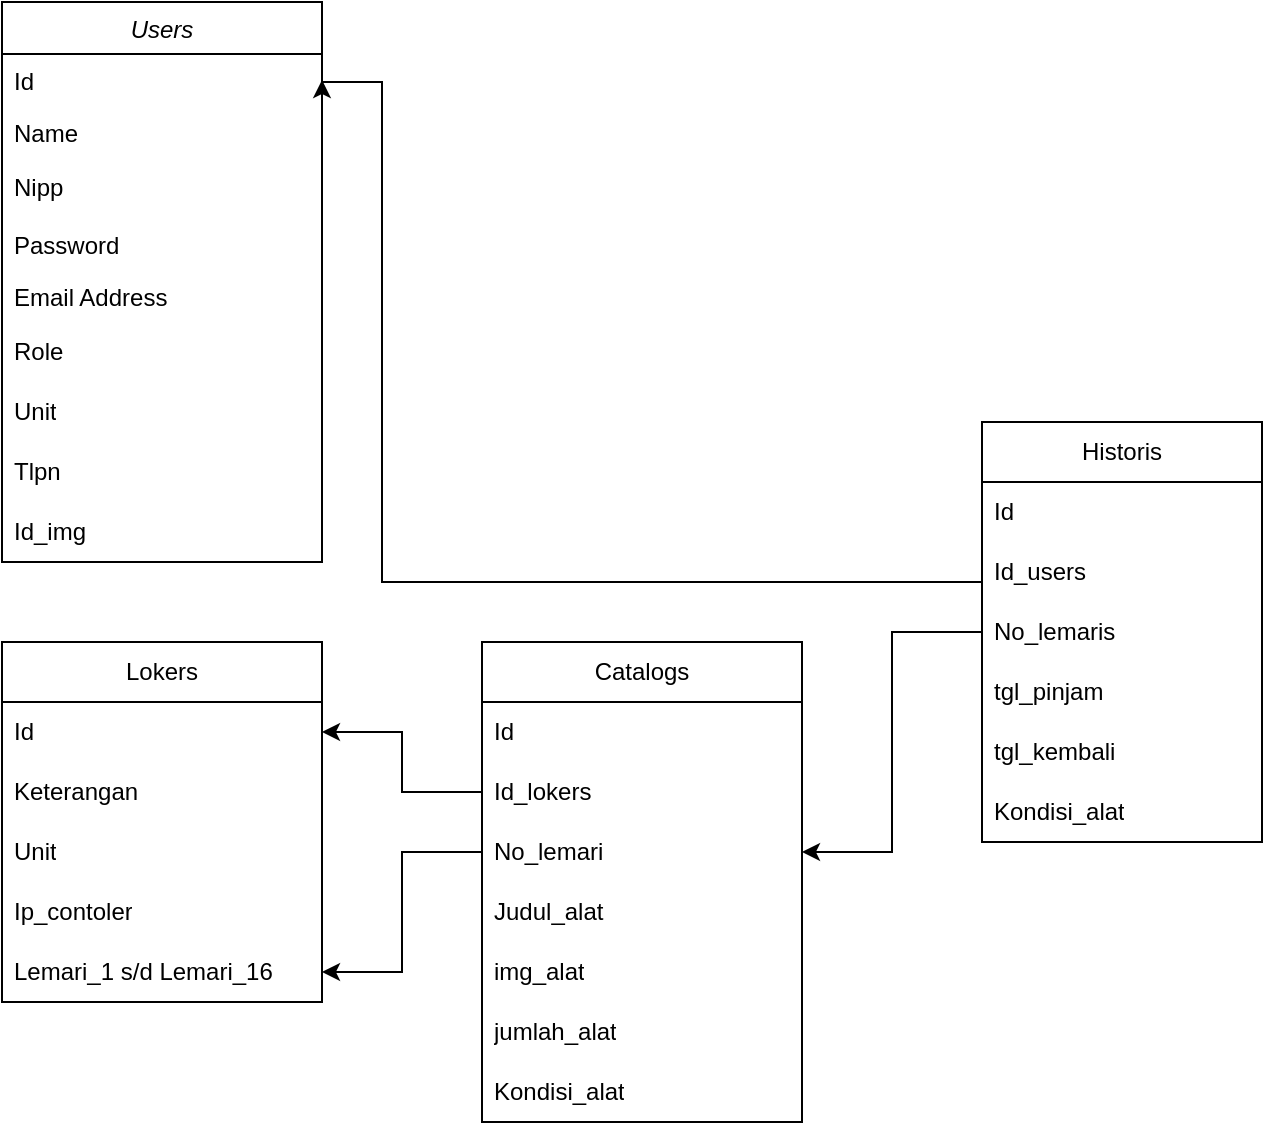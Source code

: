 <mxfile version="25.0.3">
  <diagram id="C5RBs43oDa-KdzZeNtuy" name="Database">
    <mxGraphModel dx="2109" dy="565" grid="1" gridSize="10" guides="1" tooltips="1" connect="1" arrows="1" fold="1" page="1" pageScale="1" pageWidth="827" pageHeight="1169" math="0" shadow="0">
      <root>
        <mxCell id="WIyWlLk6GJQsqaUBKTNV-0" />
        <mxCell id="WIyWlLk6GJQsqaUBKTNV-1" parent="WIyWlLk6GJQsqaUBKTNV-0" />
        <mxCell id="zkfFHV4jXpPFQw0GAbJ--0" value="Users" style="swimlane;fontStyle=2;align=center;verticalAlign=top;childLayout=stackLayout;horizontal=1;startSize=26;horizontalStack=0;resizeParent=1;resizeLast=0;collapsible=1;marginBottom=0;rounded=0;shadow=0;strokeWidth=1;" parent="WIyWlLk6GJQsqaUBKTNV-1" vertex="1">
          <mxGeometry x="-800" width="160" height="280" as="geometry">
            <mxRectangle x="230" y="140" width="160" height="26" as="alternateBounds" />
          </mxGeometry>
        </mxCell>
        <mxCell id="zkfFHV4jXpPFQw0GAbJ--1" value="Id" style="text;align=left;verticalAlign=top;spacingLeft=4;spacingRight=4;overflow=hidden;rotatable=0;points=[[0,0.5],[1,0.5]];portConstraint=eastwest;" parent="zkfFHV4jXpPFQw0GAbJ--0" vertex="1">
          <mxGeometry y="26" width="160" height="26" as="geometry" />
        </mxCell>
        <mxCell id="nBVBUIS5O6AIGIXGfrqF-5" value="Name" style="text;align=left;verticalAlign=top;spacingLeft=4;spacingRight=4;overflow=hidden;rotatable=0;points=[[0,0.5],[1,0.5]];portConstraint=eastwest;" parent="zkfFHV4jXpPFQw0GAbJ--0" vertex="1">
          <mxGeometry y="52" width="160" height="26" as="geometry" />
        </mxCell>
        <mxCell id="nBVBUIS5O6AIGIXGfrqF-6" value="Nipp" style="text;strokeColor=none;fillColor=none;align=left;verticalAlign=middle;spacingLeft=4;spacingRight=4;overflow=hidden;points=[[0,0.5],[1,0.5]];portConstraint=eastwest;rotatable=0;whiteSpace=wrap;html=1;" parent="zkfFHV4jXpPFQw0GAbJ--0" vertex="1">
          <mxGeometry y="78" width="160" height="30" as="geometry" />
        </mxCell>
        <mxCell id="nBVBUIS5O6AIGIXGfrqF-0" value="Password" style="text;align=left;verticalAlign=top;spacingLeft=4;spacingRight=4;overflow=hidden;rotatable=0;points=[[0,0.5],[1,0.5]];portConstraint=eastwest;" parent="zkfFHV4jXpPFQw0GAbJ--0" vertex="1">
          <mxGeometry y="108" width="160" height="26" as="geometry" />
        </mxCell>
        <mxCell id="zkfFHV4jXpPFQw0GAbJ--3" value="Email Address" style="text;align=left;verticalAlign=top;spacingLeft=4;spacingRight=4;overflow=hidden;rotatable=0;points=[[0,0.5],[1,0.5]];portConstraint=eastwest;rounded=0;shadow=0;html=0;" parent="zkfFHV4jXpPFQw0GAbJ--0" vertex="1">
          <mxGeometry y="134" width="160" height="26" as="geometry" />
        </mxCell>
        <mxCell id="nBVBUIS5O6AIGIXGfrqF-3" value="Role" style="text;strokeColor=none;fillColor=none;align=left;verticalAlign=middle;spacingLeft=4;spacingRight=4;overflow=hidden;points=[[0,0.5],[1,0.5]];portConstraint=eastwest;rotatable=0;whiteSpace=wrap;html=1;" parent="zkfFHV4jXpPFQw0GAbJ--0" vertex="1">
          <mxGeometry y="160" width="160" height="30" as="geometry" />
        </mxCell>
        <mxCell id="nBVBUIS5O6AIGIXGfrqF-8" value="Unit" style="text;strokeColor=none;fillColor=none;align=left;verticalAlign=middle;spacingLeft=4;spacingRight=4;overflow=hidden;points=[[0,0.5],[1,0.5]];portConstraint=eastwest;rotatable=0;whiteSpace=wrap;html=1;" parent="zkfFHV4jXpPFQw0GAbJ--0" vertex="1">
          <mxGeometry y="190" width="160" height="30" as="geometry" />
        </mxCell>
        <mxCell id="nBVBUIS5O6AIGIXGfrqF-15" value="Tlpn" style="text;strokeColor=none;fillColor=none;align=left;verticalAlign=middle;spacingLeft=4;spacingRight=4;overflow=hidden;points=[[0,0.5],[1,0.5]];portConstraint=eastwest;rotatable=0;whiteSpace=wrap;html=1;" parent="zkfFHV4jXpPFQw0GAbJ--0" vertex="1">
          <mxGeometry y="220" width="160" height="30" as="geometry" />
        </mxCell>
        <mxCell id="nBVBUIS5O6AIGIXGfrqF-4" value="Id_img" style="text;strokeColor=none;fillColor=none;align=left;verticalAlign=middle;spacingLeft=4;spacingRight=4;overflow=hidden;points=[[0,0.5],[1,0.5]];portConstraint=eastwest;rotatable=0;whiteSpace=wrap;html=1;" parent="zkfFHV4jXpPFQw0GAbJ--0" vertex="1">
          <mxGeometry y="250" width="160" height="30" as="geometry" />
        </mxCell>
        <mxCell id="nBVBUIS5O6AIGIXGfrqF-16" value="Lokers" style="swimlane;fontStyle=0;childLayout=stackLayout;horizontal=1;startSize=30;horizontalStack=0;resizeParent=1;resizeParentMax=0;resizeLast=0;collapsible=1;marginBottom=0;whiteSpace=wrap;html=1;" parent="WIyWlLk6GJQsqaUBKTNV-1" vertex="1">
          <mxGeometry x="-800" y="320" width="160" height="180" as="geometry" />
        </mxCell>
        <mxCell id="nBVBUIS5O6AIGIXGfrqF-17" value="Id" style="text;strokeColor=none;fillColor=none;align=left;verticalAlign=middle;spacingLeft=4;spacingRight=4;overflow=hidden;points=[[0,0.5],[1,0.5]];portConstraint=eastwest;rotatable=0;whiteSpace=wrap;html=1;" parent="nBVBUIS5O6AIGIXGfrqF-16" vertex="1">
          <mxGeometry y="30" width="160" height="30" as="geometry" />
        </mxCell>
        <mxCell id="nBVBUIS5O6AIGIXGfrqF-18" value="Keterangan" style="text;strokeColor=none;fillColor=none;align=left;verticalAlign=middle;spacingLeft=4;spacingRight=4;overflow=hidden;points=[[0,0.5],[1,0.5]];portConstraint=eastwest;rotatable=0;whiteSpace=wrap;html=1;" parent="nBVBUIS5O6AIGIXGfrqF-16" vertex="1">
          <mxGeometry y="60" width="160" height="30" as="geometry" />
        </mxCell>
        <mxCell id="nBVBUIS5O6AIGIXGfrqF-19" value="Unit" style="text;strokeColor=none;fillColor=none;align=left;verticalAlign=middle;spacingLeft=4;spacingRight=4;overflow=hidden;points=[[0,0.5],[1,0.5]];portConstraint=eastwest;rotatable=0;whiteSpace=wrap;html=1;" parent="nBVBUIS5O6AIGIXGfrqF-16" vertex="1">
          <mxGeometry y="90" width="160" height="30" as="geometry" />
        </mxCell>
        <mxCell id="nBVBUIS5O6AIGIXGfrqF-20" value="Ip_contoler" style="text;strokeColor=none;fillColor=none;align=left;verticalAlign=middle;spacingLeft=4;spacingRight=4;overflow=hidden;points=[[0,0.5],[1,0.5]];portConstraint=eastwest;rotatable=0;whiteSpace=wrap;html=1;" parent="nBVBUIS5O6AIGIXGfrqF-16" vertex="1">
          <mxGeometry y="120" width="160" height="30" as="geometry" />
        </mxCell>
        <mxCell id="nBVBUIS5O6AIGIXGfrqF-28" value="Lemari_1 s/d Lemari_16" style="text;strokeColor=none;fillColor=none;align=left;verticalAlign=middle;spacingLeft=4;spacingRight=4;overflow=hidden;points=[[0,0.5],[1,0.5]];portConstraint=eastwest;rotatable=0;whiteSpace=wrap;html=1;" parent="nBVBUIS5O6AIGIXGfrqF-16" vertex="1">
          <mxGeometry y="150" width="160" height="30" as="geometry" />
        </mxCell>
        <mxCell id="nBVBUIS5O6AIGIXGfrqF-38" value="Catalogs" style="swimlane;fontStyle=0;childLayout=stackLayout;horizontal=1;startSize=30;horizontalStack=0;resizeParent=1;resizeParentMax=0;resizeLast=0;collapsible=1;marginBottom=0;whiteSpace=wrap;html=1;" parent="WIyWlLk6GJQsqaUBKTNV-1" vertex="1">
          <mxGeometry x="-560" y="320" width="160" height="240" as="geometry" />
        </mxCell>
        <mxCell id="nBVBUIS5O6AIGIXGfrqF-39" value="Id" style="text;strokeColor=none;fillColor=none;align=left;verticalAlign=middle;spacingLeft=4;spacingRight=4;overflow=hidden;points=[[0,0.5],[1,0.5]];portConstraint=eastwest;rotatable=0;whiteSpace=wrap;html=1;" parent="nBVBUIS5O6AIGIXGfrqF-38" vertex="1">
          <mxGeometry y="30" width="160" height="30" as="geometry" />
        </mxCell>
        <mxCell id="nBVBUIS5O6AIGIXGfrqF-40" value="Id_lokers" style="text;strokeColor=none;fillColor=none;align=left;verticalAlign=middle;spacingLeft=4;spacingRight=4;overflow=hidden;points=[[0,0.5],[1,0.5]];portConstraint=eastwest;rotatable=0;whiteSpace=wrap;html=1;" parent="nBVBUIS5O6AIGIXGfrqF-38" vertex="1">
          <mxGeometry y="60" width="160" height="30" as="geometry" />
        </mxCell>
        <mxCell id="nBVBUIS5O6AIGIXGfrqF-41" value="No_lemari" style="text;strokeColor=none;fillColor=none;align=left;verticalAlign=middle;spacingLeft=4;spacingRight=4;overflow=hidden;points=[[0,0.5],[1,0.5]];portConstraint=eastwest;rotatable=0;whiteSpace=wrap;html=1;" parent="nBVBUIS5O6AIGIXGfrqF-38" vertex="1">
          <mxGeometry y="90" width="160" height="30" as="geometry" />
        </mxCell>
        <mxCell id="nBVBUIS5O6AIGIXGfrqF-42" value="Judul_alat" style="text;strokeColor=none;fillColor=none;align=left;verticalAlign=middle;spacingLeft=4;spacingRight=4;overflow=hidden;points=[[0,0.5],[1,0.5]];portConstraint=eastwest;rotatable=0;whiteSpace=wrap;html=1;" parent="nBVBUIS5O6AIGIXGfrqF-38" vertex="1">
          <mxGeometry y="120" width="160" height="30" as="geometry" />
        </mxCell>
        <mxCell id="nBVBUIS5O6AIGIXGfrqF-43" value="img_alat" style="text;strokeColor=none;fillColor=none;align=left;verticalAlign=middle;spacingLeft=4;spacingRight=4;overflow=hidden;points=[[0,0.5],[1,0.5]];portConstraint=eastwest;rotatable=0;whiteSpace=wrap;html=1;" parent="nBVBUIS5O6AIGIXGfrqF-38" vertex="1">
          <mxGeometry y="150" width="160" height="30" as="geometry" />
        </mxCell>
        <mxCell id="nBVBUIS5O6AIGIXGfrqF-44" value="jumlah_alat" style="text;strokeColor=none;fillColor=none;align=left;verticalAlign=middle;spacingLeft=4;spacingRight=4;overflow=hidden;points=[[0,0.5],[1,0.5]];portConstraint=eastwest;rotatable=0;whiteSpace=wrap;html=1;" parent="nBVBUIS5O6AIGIXGfrqF-38" vertex="1">
          <mxGeometry y="180" width="160" height="30" as="geometry" />
        </mxCell>
        <mxCell id="nBVBUIS5O6AIGIXGfrqF-54" value="Kondisi_alat" style="text;strokeColor=none;fillColor=none;align=left;verticalAlign=middle;spacingLeft=4;spacingRight=4;overflow=hidden;points=[[0,0.5],[1,0.5]];portConstraint=eastwest;rotatable=0;whiteSpace=wrap;html=1;" parent="nBVBUIS5O6AIGIXGfrqF-38" vertex="1">
          <mxGeometry y="210" width="160" height="30" as="geometry" />
        </mxCell>
        <mxCell id="nBVBUIS5O6AIGIXGfrqF-45" style="edgeStyle=orthogonalEdgeStyle;rounded=0;orthogonalLoop=1;jettySize=auto;html=1;exitX=0;exitY=0.5;exitDx=0;exitDy=0;entryX=1;entryY=0.5;entryDx=0;entryDy=0;" parent="WIyWlLk6GJQsqaUBKTNV-1" source="nBVBUIS5O6AIGIXGfrqF-40" target="nBVBUIS5O6AIGIXGfrqF-17" edge="1">
          <mxGeometry relative="1" as="geometry" />
        </mxCell>
        <mxCell id="nBVBUIS5O6AIGIXGfrqF-46" style="edgeStyle=orthogonalEdgeStyle;rounded=0;orthogonalLoop=1;jettySize=auto;html=1;exitX=0;exitY=0.5;exitDx=0;exitDy=0;entryX=1;entryY=0.5;entryDx=0;entryDy=0;" parent="WIyWlLk6GJQsqaUBKTNV-1" source="nBVBUIS5O6AIGIXGfrqF-41" target="nBVBUIS5O6AIGIXGfrqF-28" edge="1">
          <mxGeometry relative="1" as="geometry" />
        </mxCell>
        <mxCell id="nBVBUIS5O6AIGIXGfrqF-47" value="Historis" style="swimlane;fontStyle=0;childLayout=stackLayout;horizontal=1;startSize=30;horizontalStack=0;resizeParent=1;resizeParentMax=0;resizeLast=0;collapsible=1;marginBottom=0;whiteSpace=wrap;html=1;" parent="WIyWlLk6GJQsqaUBKTNV-1" vertex="1">
          <mxGeometry x="-310" y="210" width="140" height="210" as="geometry" />
        </mxCell>
        <mxCell id="nBVBUIS5O6AIGIXGfrqF-48" value="Id" style="text;strokeColor=none;fillColor=none;align=left;verticalAlign=middle;spacingLeft=4;spacingRight=4;overflow=hidden;points=[[0,0.5],[1,0.5]];portConstraint=eastwest;rotatable=0;whiteSpace=wrap;html=1;" parent="nBVBUIS5O6AIGIXGfrqF-47" vertex="1">
          <mxGeometry y="30" width="140" height="30" as="geometry" />
        </mxCell>
        <mxCell id="nBVBUIS5O6AIGIXGfrqF-49" value="Id_users" style="text;strokeColor=none;fillColor=none;align=left;verticalAlign=middle;spacingLeft=4;spacingRight=4;overflow=hidden;points=[[0,0.5],[1,0.5]];portConstraint=eastwest;rotatable=0;whiteSpace=wrap;html=1;" parent="nBVBUIS5O6AIGIXGfrqF-47" vertex="1">
          <mxGeometry y="60" width="140" height="30" as="geometry" />
        </mxCell>
        <mxCell id="nBVBUIS5O6AIGIXGfrqF-50" value="No_lemaris" style="text;strokeColor=none;fillColor=none;align=left;verticalAlign=middle;spacingLeft=4;spacingRight=4;overflow=hidden;points=[[0,0.5],[1,0.5]];portConstraint=eastwest;rotatable=0;whiteSpace=wrap;html=1;" parent="nBVBUIS5O6AIGIXGfrqF-47" vertex="1">
          <mxGeometry y="90" width="140" height="30" as="geometry" />
        </mxCell>
        <mxCell id="nBVBUIS5O6AIGIXGfrqF-52" value="tgl_pinjam" style="text;strokeColor=none;fillColor=none;align=left;verticalAlign=middle;spacingLeft=4;spacingRight=4;overflow=hidden;points=[[0,0.5],[1,0.5]];portConstraint=eastwest;rotatable=0;whiteSpace=wrap;html=1;" parent="nBVBUIS5O6AIGIXGfrqF-47" vertex="1">
          <mxGeometry y="120" width="140" height="30" as="geometry" />
        </mxCell>
        <mxCell id="nBVBUIS5O6AIGIXGfrqF-53" value="tgl_kembali" style="text;strokeColor=none;fillColor=none;align=left;verticalAlign=middle;spacingLeft=4;spacingRight=4;overflow=hidden;points=[[0,0.5],[1,0.5]];portConstraint=eastwest;rotatable=0;whiteSpace=wrap;html=1;" parent="nBVBUIS5O6AIGIXGfrqF-47" vertex="1">
          <mxGeometry y="150" width="140" height="30" as="geometry" />
        </mxCell>
        <mxCell id="nBVBUIS5O6AIGIXGfrqF-55" value="Kondisi_alat" style="text;strokeColor=none;fillColor=none;align=left;verticalAlign=middle;spacingLeft=4;spacingRight=4;overflow=hidden;points=[[0,0.5],[1,0.5]];portConstraint=eastwest;rotatable=0;whiteSpace=wrap;html=1;" parent="nBVBUIS5O6AIGIXGfrqF-47" vertex="1">
          <mxGeometry y="180" width="140" height="30" as="geometry" />
        </mxCell>
        <mxCell id="nBVBUIS5O6AIGIXGfrqF-56" style="edgeStyle=orthogonalEdgeStyle;rounded=0;orthogonalLoop=1;jettySize=auto;html=1;exitX=0;exitY=0.5;exitDx=0;exitDy=0;entryX=1;entryY=0.5;entryDx=0;entryDy=0;" parent="WIyWlLk6GJQsqaUBKTNV-1" source="nBVBUIS5O6AIGIXGfrqF-49" target="zkfFHV4jXpPFQw0GAbJ--1" edge="1">
          <mxGeometry relative="1" as="geometry">
            <Array as="points">
              <mxPoint x="-310" y="290" />
              <mxPoint x="-610" y="290" />
              <mxPoint x="-610" y="40" />
            </Array>
          </mxGeometry>
        </mxCell>
        <mxCell id="nBVBUIS5O6AIGIXGfrqF-57" style="edgeStyle=orthogonalEdgeStyle;rounded=0;orthogonalLoop=1;jettySize=auto;html=1;exitX=0;exitY=0.5;exitDx=0;exitDy=0;" parent="WIyWlLk6GJQsqaUBKTNV-1" source="nBVBUIS5O6AIGIXGfrqF-50" target="nBVBUIS5O6AIGIXGfrqF-41" edge="1">
          <mxGeometry relative="1" as="geometry" />
        </mxCell>
      </root>
    </mxGraphModel>
  </diagram>
</mxfile>
